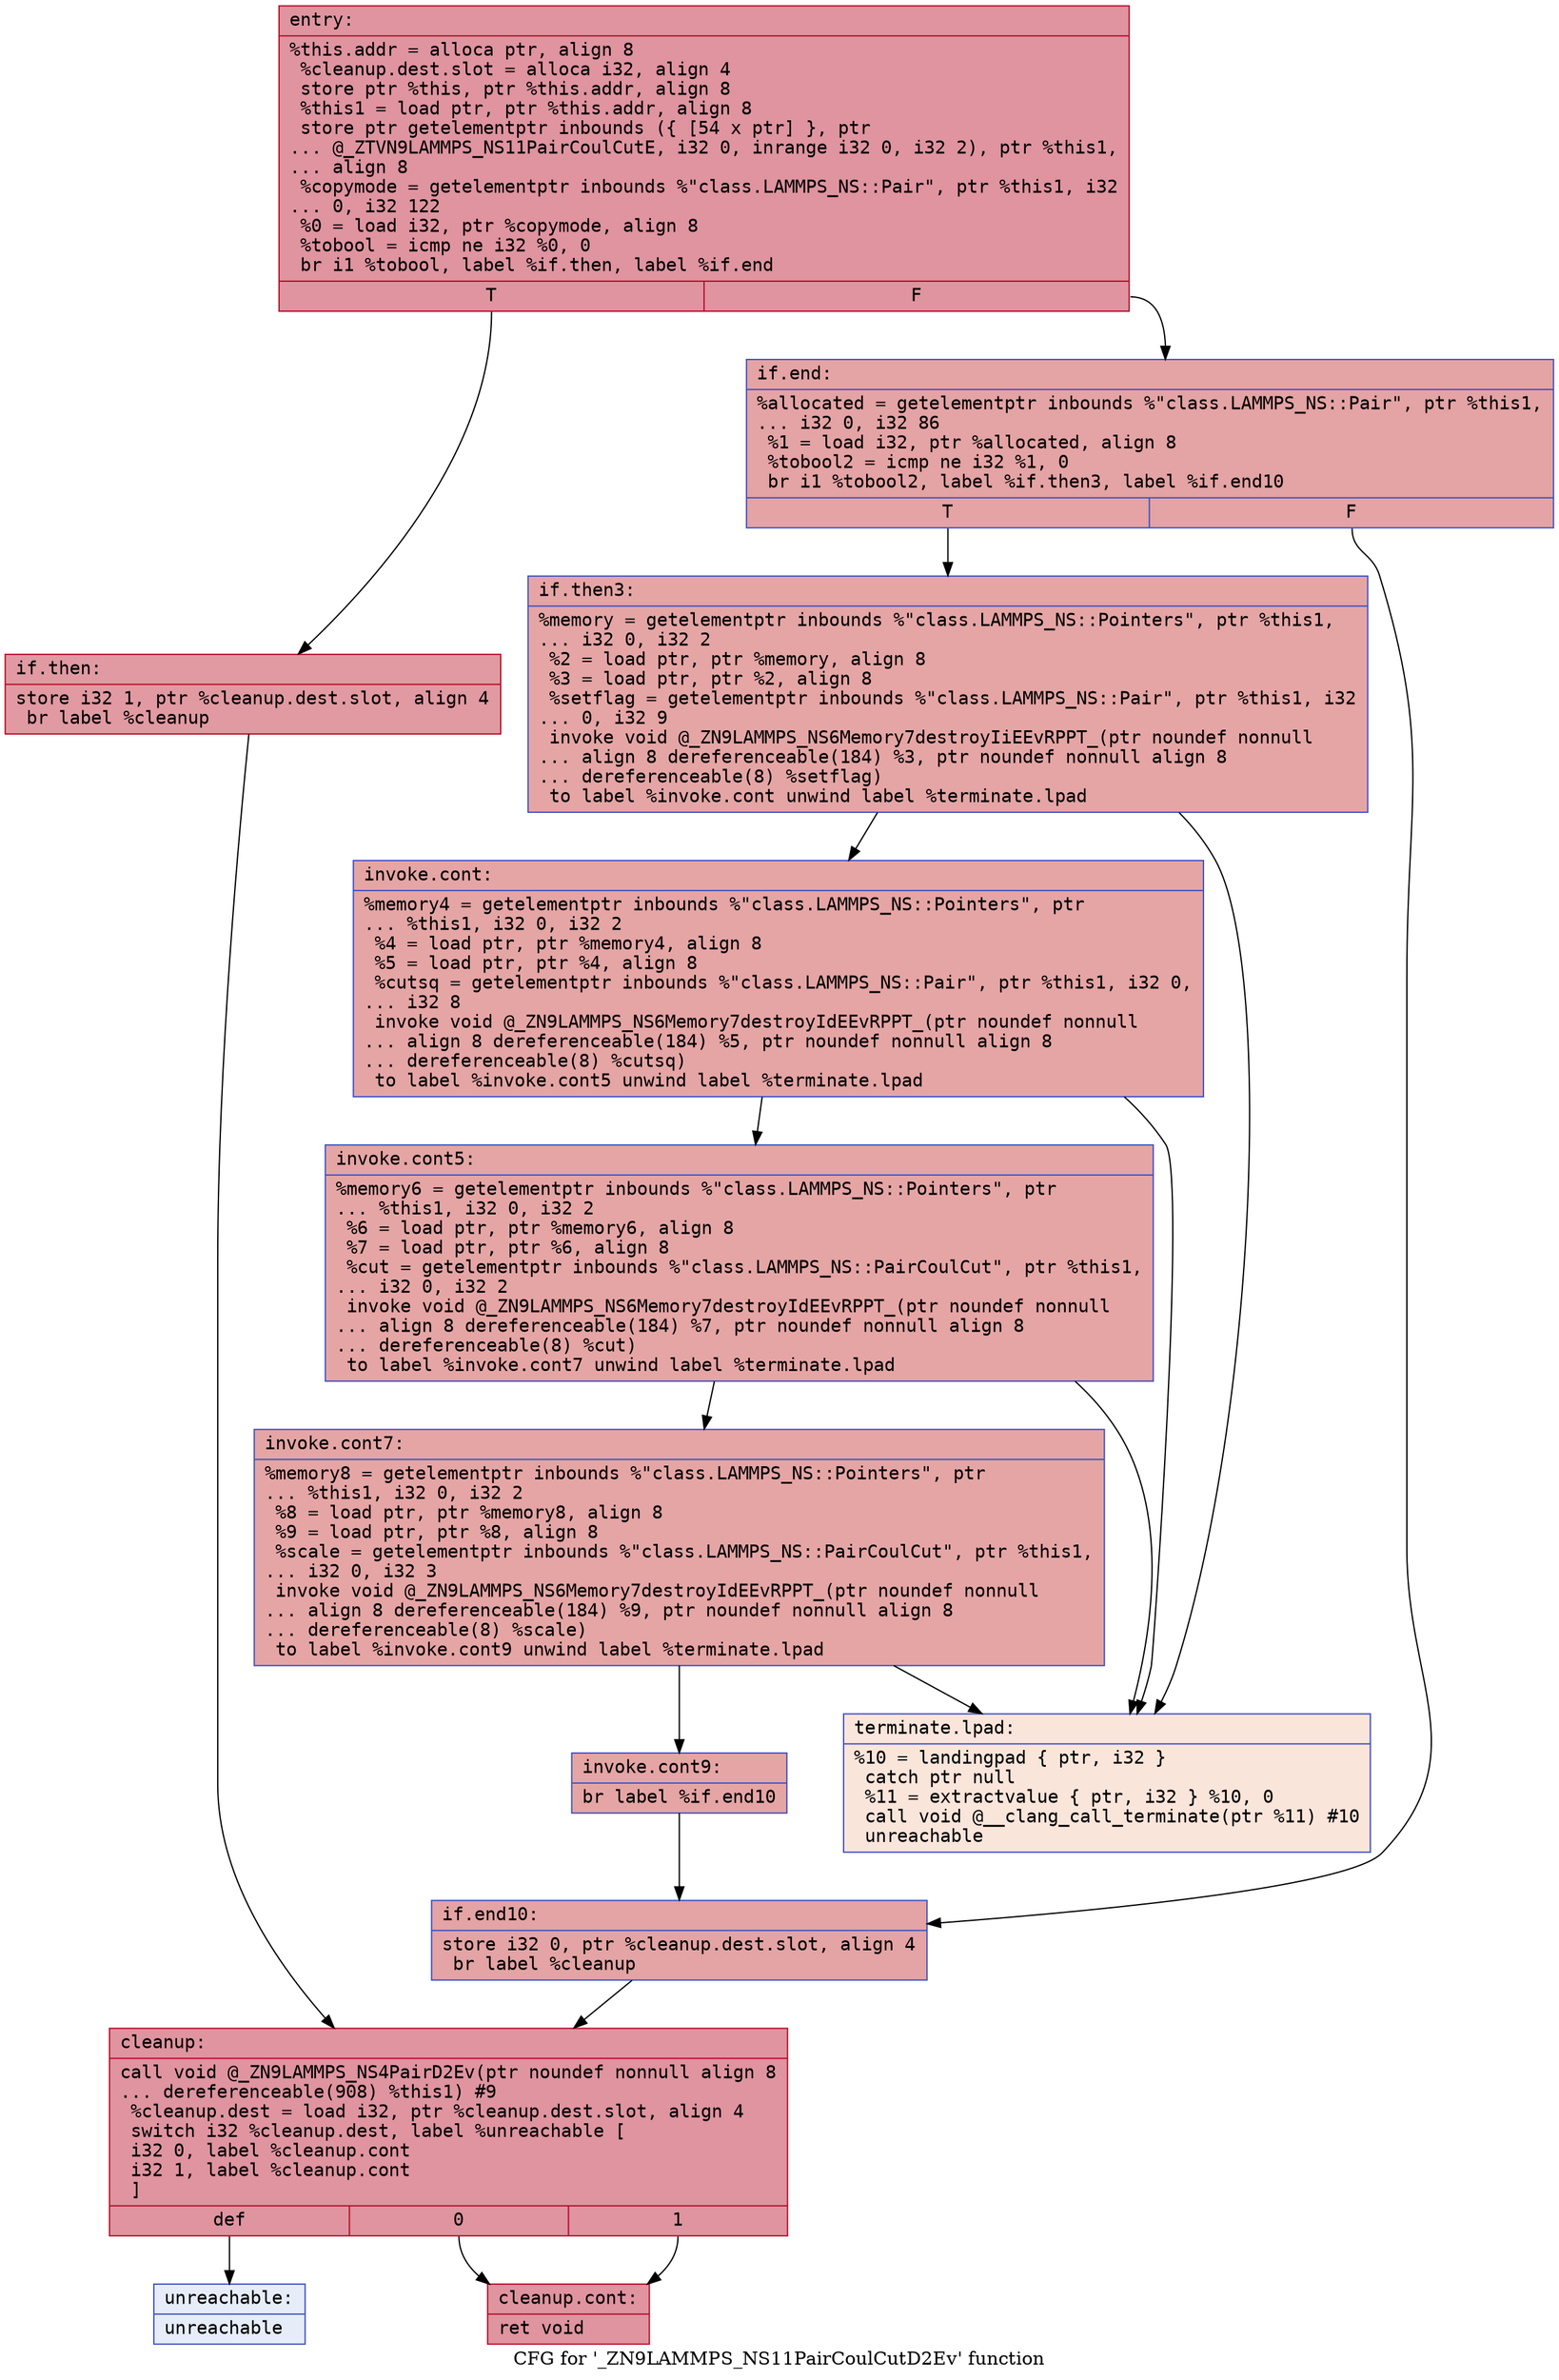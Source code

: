 digraph "CFG for '_ZN9LAMMPS_NS11PairCoulCutD2Ev' function" {
	label="CFG for '_ZN9LAMMPS_NS11PairCoulCutD2Ev' function";

	Node0x56011eb96e20 [shape=record,color="#b70d28ff", style=filled, fillcolor="#b70d2870" fontname="Courier",label="{entry:\l|  %this.addr = alloca ptr, align 8\l  %cleanup.dest.slot = alloca i32, align 4\l  store ptr %this, ptr %this.addr, align 8\l  %this1 = load ptr, ptr %this.addr, align 8\l  store ptr getelementptr inbounds (\{ [54 x ptr] \}, ptr\l... @_ZTVN9LAMMPS_NS11PairCoulCutE, i32 0, inrange i32 0, i32 2), ptr %this1,\l... align 8\l  %copymode = getelementptr inbounds %\"class.LAMMPS_NS::Pair\", ptr %this1, i32\l... 0, i32 122\l  %0 = load i32, ptr %copymode, align 8\l  %tobool = icmp ne i32 %0, 0\l  br i1 %tobool, label %if.then, label %if.end\l|{<s0>T|<s1>F}}"];
	Node0x56011eb96e20:s0 -> Node0x56011eb97360[tooltip="entry -> if.then\nProbability 62.50%" ];
	Node0x56011eb96e20:s1 -> Node0x56011eb973d0[tooltip="entry -> if.end\nProbability 37.50%" ];
	Node0x56011eb97360 [shape=record,color="#b70d28ff", style=filled, fillcolor="#bb1b2c70" fontname="Courier",label="{if.then:\l|  store i32 1, ptr %cleanup.dest.slot, align 4\l  br label %cleanup\l}"];
	Node0x56011eb97360 -> Node0x56011eb97620[tooltip="if.then -> cleanup\nProbability 100.00%" ];
	Node0x56011eb973d0 [shape=record,color="#3d50c3ff", style=filled, fillcolor="#c32e3170" fontname="Courier",label="{if.end:\l|  %allocated = getelementptr inbounds %\"class.LAMMPS_NS::Pair\", ptr %this1,\l... i32 0, i32 86\l  %1 = load i32, ptr %allocated, align 8\l  %tobool2 = icmp ne i32 %1, 0\l  br i1 %tobool2, label %if.then3, label %if.end10\l|{<s0>T|<s1>F}}"];
	Node0x56011eb973d0:s0 -> Node0x56011eb978f0[tooltip="if.end -> if.then3\nProbability 62.50%" ];
	Node0x56011eb973d0:s1 -> Node0x56011eb96d20[tooltip="if.end -> if.end10\nProbability 37.50%" ];
	Node0x56011eb978f0 [shape=record,color="#3d50c3ff", style=filled, fillcolor="#c5333470" fontname="Courier",label="{if.then3:\l|  %memory = getelementptr inbounds %\"class.LAMMPS_NS::Pointers\", ptr %this1,\l... i32 0, i32 2\l  %2 = load ptr, ptr %memory, align 8\l  %3 = load ptr, ptr %2, align 8\l  %setflag = getelementptr inbounds %\"class.LAMMPS_NS::Pair\", ptr %this1, i32\l... 0, i32 9\l  invoke void @_ZN9LAMMPS_NS6Memory7destroyIiEEvRPPT_(ptr noundef nonnull\l... align 8 dereferenceable(184) %3, ptr noundef nonnull align 8\l... dereferenceable(8) %setflag)\l          to label %invoke.cont unwind label %terminate.lpad\l}"];
	Node0x56011eb978f0 -> Node0x56011eb98750[tooltip="if.then3 -> invoke.cont\nProbability 100.00%" ];
	Node0x56011eb978f0 -> Node0x56011eb98830[tooltip="if.then3 -> terminate.lpad\nProbability 0.00%" ];
	Node0x56011eb98750 [shape=record,color="#3d50c3ff", style=filled, fillcolor="#c5333470" fontname="Courier",label="{invoke.cont:\l|  %memory4 = getelementptr inbounds %\"class.LAMMPS_NS::Pointers\", ptr\l... %this1, i32 0, i32 2\l  %4 = load ptr, ptr %memory4, align 8\l  %5 = load ptr, ptr %4, align 8\l  %cutsq = getelementptr inbounds %\"class.LAMMPS_NS::Pair\", ptr %this1, i32 0,\l... i32 8\l  invoke void @_ZN9LAMMPS_NS6Memory7destroyIdEEvRPPT_(ptr noundef nonnull\l... align 8 dereferenceable(184) %5, ptr noundef nonnull align 8\l... dereferenceable(8) %cutsq)\l          to label %invoke.cont5 unwind label %terminate.lpad\l}"];
	Node0x56011eb98750 -> Node0x56011eb98e60[tooltip="invoke.cont -> invoke.cont5\nProbability 100.00%" ];
	Node0x56011eb98750 -> Node0x56011eb98830[tooltip="invoke.cont -> terminate.lpad\nProbability 0.00%" ];
	Node0x56011eb98e60 [shape=record,color="#3d50c3ff", style=filled, fillcolor="#c5333470" fontname="Courier",label="{invoke.cont5:\l|  %memory6 = getelementptr inbounds %\"class.LAMMPS_NS::Pointers\", ptr\l... %this1, i32 0, i32 2\l  %6 = load ptr, ptr %memory6, align 8\l  %7 = load ptr, ptr %6, align 8\l  %cut = getelementptr inbounds %\"class.LAMMPS_NS::PairCoulCut\", ptr %this1,\l... i32 0, i32 2\l  invoke void @_ZN9LAMMPS_NS6Memory7destroyIdEEvRPPT_(ptr noundef nonnull\l... align 8 dereferenceable(184) %7, ptr noundef nonnull align 8\l... dereferenceable(8) %cut)\l          to label %invoke.cont7 unwind label %terminate.lpad\l}"];
	Node0x56011eb98e60 -> Node0x56011eb99400[tooltip="invoke.cont5 -> invoke.cont7\nProbability 100.00%" ];
	Node0x56011eb98e60 -> Node0x56011eb98830[tooltip="invoke.cont5 -> terminate.lpad\nProbability 0.00%" ];
	Node0x56011eb99400 [shape=record,color="#3d50c3ff", style=filled, fillcolor="#c5333470" fontname="Courier",label="{invoke.cont7:\l|  %memory8 = getelementptr inbounds %\"class.LAMMPS_NS::Pointers\", ptr\l... %this1, i32 0, i32 2\l  %8 = load ptr, ptr %memory8, align 8\l  %9 = load ptr, ptr %8, align 8\l  %scale = getelementptr inbounds %\"class.LAMMPS_NS::PairCoulCut\", ptr %this1,\l... i32 0, i32 3\l  invoke void @_ZN9LAMMPS_NS6Memory7destroyIdEEvRPPT_(ptr noundef nonnull\l... align 8 dereferenceable(184) %9, ptr noundef nonnull align 8\l... dereferenceable(8) %scale)\l          to label %invoke.cont9 unwind label %terminate.lpad\l}"];
	Node0x56011eb99400 -> Node0x56011eb99be0[tooltip="invoke.cont7 -> invoke.cont9\nProbability 100.00%" ];
	Node0x56011eb99400 -> Node0x56011eb98830[tooltip="invoke.cont7 -> terminate.lpad\nProbability 0.00%" ];
	Node0x56011eb99be0 [shape=record,color="#3d50c3ff", style=filled, fillcolor="#c5333470" fontname="Courier",label="{invoke.cont9:\l|  br label %if.end10\l}"];
	Node0x56011eb99be0 -> Node0x56011eb96d20[tooltip="invoke.cont9 -> if.end10\nProbability 100.00%" ];
	Node0x56011eb96d20 [shape=record,color="#3d50c3ff", style=filled, fillcolor="#c32e3170" fontname="Courier",label="{if.end10:\l|  store i32 0, ptr %cleanup.dest.slot, align 4\l  br label %cleanup\l}"];
	Node0x56011eb96d20 -> Node0x56011eb97620[tooltip="if.end10 -> cleanup\nProbability 100.00%" ];
	Node0x56011eb97620 [shape=record,color="#b70d28ff", style=filled, fillcolor="#b70d2870" fontname="Courier",label="{cleanup:\l|  call void @_ZN9LAMMPS_NS4PairD2Ev(ptr noundef nonnull align 8\l... dereferenceable(908) %this1) #9\l  %cleanup.dest = load i32, ptr %cleanup.dest.slot, align 4\l  switch i32 %cleanup.dest, label %unreachable [\l    i32 0, label %cleanup.cont\l    i32 1, label %cleanup.cont\l  ]\l|{<s0>def|<s1>0|<s2>1}}"];
	Node0x56011eb97620:s0 -> Node0x56011eb9a1b0[tooltip="cleanup -> unreachable\nProbability 0.00%" ];
	Node0x56011eb97620:s1 -> Node0x56011eb9a200[tooltip="cleanup -> cleanup.cont\nProbability 100.00%" ];
	Node0x56011eb97620:s2 -> Node0x56011eb9a200[tooltip="cleanup -> cleanup.cont\nProbability 100.00%" ];
	Node0x56011eb9a200 [shape=record,color="#b70d28ff", style=filled, fillcolor="#b70d2870" fontname="Courier",label="{cleanup.cont:\l|  ret void\l}"];
	Node0x56011eb98830 [shape=record,color="#3d50c3ff", style=filled, fillcolor="#f4c5ad70" fontname="Courier",label="{terminate.lpad:\l|  %10 = landingpad \{ ptr, i32 \}\l          catch ptr null\l  %11 = extractvalue \{ ptr, i32 \} %10, 0\l  call void @__clang_call_terminate(ptr %11) #10\l  unreachable\l}"];
	Node0x56011eb9a1b0 [shape=record,color="#3d50c3ff", style=filled, fillcolor="#c7d7f070" fontname="Courier",label="{unreachable:\l|  unreachable\l}"];
}
